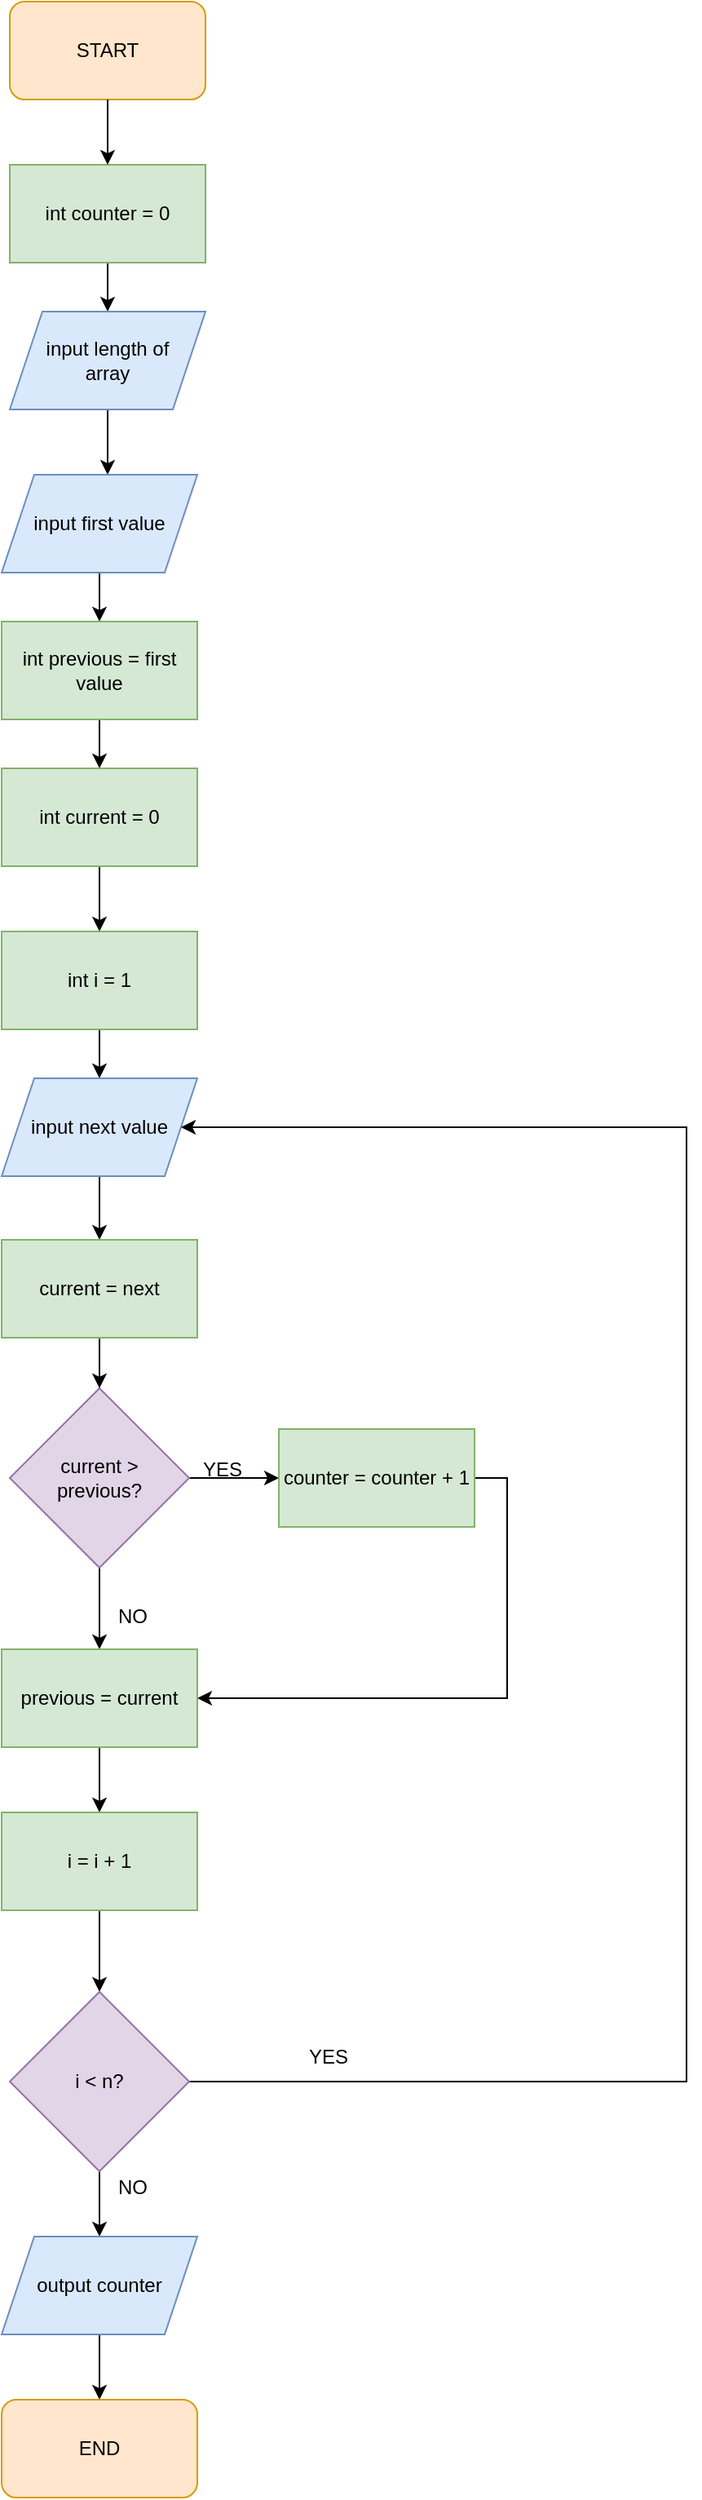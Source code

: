 <mxfile version="16.4.11" type="github">
  <diagram id="ToGKn4wB2g-JMnxjUB2v" name="Page-1">
    <mxGraphModel dx="1043" dy="3889" grid="1" gridSize="10" guides="1" tooltips="1" connect="1" arrows="1" fold="1" page="1" pageScale="1" pageWidth="1169" pageHeight="1654" math="0" shadow="0">
      <root>
        <mxCell id="0" />
        <mxCell id="1" parent="0" />
        <mxCell id="RAjBihORTzeau6g0JNHE-2" value="START" style="rounded=1;whiteSpace=wrap;html=1;fillColor=#ffe6cc;strokeColor=#d79b00;" vertex="1" parent="1">
          <mxGeometry x="525" y="-3240" width="120" height="60" as="geometry" />
        </mxCell>
        <mxCell id="RAjBihORTzeau6g0JNHE-8" style="edgeStyle=orthogonalEdgeStyle;rounded=0;orthogonalLoop=1;jettySize=auto;html=1;" edge="1" parent="1" source="RAjBihORTzeau6g0JNHE-3">
          <mxGeometry relative="1" as="geometry">
            <mxPoint x="585" y="-3050" as="targetPoint" />
          </mxGeometry>
        </mxCell>
        <mxCell id="RAjBihORTzeau6g0JNHE-3" value="int counter = 0" style="rounded=0;whiteSpace=wrap;html=1;fillColor=#d5e8d4;strokeColor=#82b366;" vertex="1" parent="1">
          <mxGeometry x="525" y="-3140" width="120" height="60" as="geometry" />
        </mxCell>
        <mxCell id="RAjBihORTzeau6g0JNHE-4" value="" style="endArrow=classic;html=1;rounded=0;exitX=0.5;exitY=1;exitDx=0;exitDy=0;entryX=0.5;entryY=0;entryDx=0;entryDy=0;" edge="1" parent="1" source="RAjBihORTzeau6g0JNHE-2" target="RAjBihORTzeau6g0JNHE-3">
          <mxGeometry width="50" height="50" relative="1" as="geometry">
            <mxPoint x="500" y="-3100" as="sourcePoint" />
            <mxPoint x="550" y="-3150" as="targetPoint" />
          </mxGeometry>
        </mxCell>
        <mxCell id="RAjBihORTzeau6g0JNHE-12" style="edgeStyle=orthogonalEdgeStyle;rounded=0;orthogonalLoop=1;jettySize=auto;html=1;exitX=0.5;exitY=1;exitDx=0;exitDy=0;" edge="1" parent="1" source="RAjBihORTzeau6g0JNHE-10">
          <mxGeometry relative="1" as="geometry">
            <mxPoint x="585" y="-2950" as="targetPoint" />
          </mxGeometry>
        </mxCell>
        <mxCell id="RAjBihORTzeau6g0JNHE-10" value="input length of &lt;br&gt;array" style="shape=parallelogram;perimeter=parallelogramPerimeter;whiteSpace=wrap;html=1;fixedSize=1;fillColor=#dae8fc;strokeColor=#6c8ebf;" vertex="1" parent="1">
          <mxGeometry x="525" y="-3050" width="120" height="60" as="geometry" />
        </mxCell>
        <mxCell id="RAjBihORTzeau6g0JNHE-17" style="edgeStyle=orthogonalEdgeStyle;rounded=0;orthogonalLoop=1;jettySize=auto;html=1;exitX=0.5;exitY=1;exitDx=0;exitDy=0;entryX=0.5;entryY=0;entryDx=0;entryDy=0;" edge="1" parent="1" source="RAjBihORTzeau6g0JNHE-13" target="RAjBihORTzeau6g0JNHE-14">
          <mxGeometry relative="1" as="geometry" />
        </mxCell>
        <mxCell id="RAjBihORTzeau6g0JNHE-13" value="input first value" style="shape=parallelogram;perimeter=parallelogramPerimeter;whiteSpace=wrap;html=1;fixedSize=1;fillColor=#dae8fc;strokeColor=#6c8ebf;" vertex="1" parent="1">
          <mxGeometry x="520" y="-2950" width="120" height="60" as="geometry" />
        </mxCell>
        <mxCell id="RAjBihORTzeau6g0JNHE-18" style="edgeStyle=orthogonalEdgeStyle;rounded=0;orthogonalLoop=1;jettySize=auto;html=1;exitX=0.5;exitY=1;exitDx=0;exitDy=0;entryX=0.5;entryY=0;entryDx=0;entryDy=0;" edge="1" parent="1" source="RAjBihORTzeau6g0JNHE-14" target="RAjBihORTzeau6g0JNHE-15">
          <mxGeometry relative="1" as="geometry" />
        </mxCell>
        <mxCell id="RAjBihORTzeau6g0JNHE-14" value="int previous = first value" style="rounded=0;whiteSpace=wrap;html=1;fillColor=#d5e8d4;strokeColor=#82b366;" vertex="1" parent="1">
          <mxGeometry x="520" y="-2860" width="120" height="60" as="geometry" />
        </mxCell>
        <mxCell id="RAjBihORTzeau6g0JNHE-19" style="edgeStyle=orthogonalEdgeStyle;rounded=0;orthogonalLoop=1;jettySize=auto;html=1;exitX=0.5;exitY=1;exitDx=0;exitDy=0;" edge="1" parent="1" source="RAjBihORTzeau6g0JNHE-15" target="RAjBihORTzeau6g0JNHE-16">
          <mxGeometry relative="1" as="geometry" />
        </mxCell>
        <mxCell id="RAjBihORTzeau6g0JNHE-15" value="int current = 0" style="rounded=0;whiteSpace=wrap;html=1;fillColor=#d5e8d4;strokeColor=#82b366;" vertex="1" parent="1">
          <mxGeometry x="520" y="-2770" width="120" height="60" as="geometry" />
        </mxCell>
        <mxCell id="RAjBihORTzeau6g0JNHE-23" style="edgeStyle=orthogonalEdgeStyle;rounded=0;orthogonalLoop=1;jettySize=auto;html=1;exitX=0.5;exitY=1;exitDx=0;exitDy=0;" edge="1" parent="1" source="RAjBihORTzeau6g0JNHE-16" target="RAjBihORTzeau6g0JNHE-21">
          <mxGeometry relative="1" as="geometry" />
        </mxCell>
        <mxCell id="RAjBihORTzeau6g0JNHE-16" value="int i = 1" style="rounded=0;whiteSpace=wrap;html=1;fillColor=#d5e8d4;strokeColor=#82b366;" vertex="1" parent="1">
          <mxGeometry x="520" y="-2670" width="120" height="60" as="geometry" />
        </mxCell>
        <mxCell id="RAjBihORTzeau6g0JNHE-27" style="edgeStyle=orthogonalEdgeStyle;rounded=0;orthogonalLoop=1;jettySize=auto;html=1;exitX=1;exitY=0.5;exitDx=0;exitDy=0;entryX=0;entryY=0.5;entryDx=0;entryDy=0;" edge="1" parent="1" source="RAjBihORTzeau6g0JNHE-20" target="RAjBihORTzeau6g0JNHE-26">
          <mxGeometry relative="1" as="geometry" />
        </mxCell>
        <mxCell id="RAjBihORTzeau6g0JNHE-31" style="edgeStyle=orthogonalEdgeStyle;rounded=0;orthogonalLoop=1;jettySize=auto;html=1;exitX=0.5;exitY=1;exitDx=0;exitDy=0;" edge="1" parent="1" source="RAjBihORTzeau6g0JNHE-20" target="RAjBihORTzeau6g0JNHE-29">
          <mxGeometry relative="1" as="geometry" />
        </mxCell>
        <mxCell id="RAjBihORTzeau6g0JNHE-20" value="current &amp;gt; &lt;br&gt;previous?" style="rhombus;whiteSpace=wrap;html=1;fillColor=#e1d5e7;strokeColor=#9673a6;" vertex="1" parent="1">
          <mxGeometry x="525" y="-2390" width="110" height="110" as="geometry" />
        </mxCell>
        <mxCell id="RAjBihORTzeau6g0JNHE-24" style="edgeStyle=orthogonalEdgeStyle;rounded=0;orthogonalLoop=1;jettySize=auto;html=1;exitX=0.5;exitY=1;exitDx=0;exitDy=0;" edge="1" parent="1" source="RAjBihORTzeau6g0JNHE-21" target="RAjBihORTzeau6g0JNHE-22">
          <mxGeometry relative="1" as="geometry" />
        </mxCell>
        <mxCell id="RAjBihORTzeau6g0JNHE-21" value="input next value" style="shape=parallelogram;perimeter=parallelogramPerimeter;whiteSpace=wrap;html=1;fixedSize=1;fillColor=#dae8fc;strokeColor=#6c8ebf;" vertex="1" parent="1">
          <mxGeometry x="520" y="-2580" width="120" height="60" as="geometry" />
        </mxCell>
        <mxCell id="RAjBihORTzeau6g0JNHE-25" style="edgeStyle=orthogonalEdgeStyle;rounded=0;orthogonalLoop=1;jettySize=auto;html=1;exitX=0.5;exitY=1;exitDx=0;exitDy=0;" edge="1" parent="1" source="RAjBihORTzeau6g0JNHE-22" target="RAjBihORTzeau6g0JNHE-20">
          <mxGeometry relative="1" as="geometry" />
        </mxCell>
        <mxCell id="RAjBihORTzeau6g0JNHE-22" value="current = next" style="rounded=0;whiteSpace=wrap;html=1;fillColor=#d5e8d4;strokeColor=#82b366;" vertex="1" parent="1">
          <mxGeometry x="520" y="-2481" width="120" height="60" as="geometry" />
        </mxCell>
        <mxCell id="RAjBihORTzeau6g0JNHE-34" style="edgeStyle=orthogonalEdgeStyle;rounded=0;orthogonalLoop=1;jettySize=auto;html=1;exitX=1;exitY=0.5;exitDx=0;exitDy=0;entryX=1;entryY=0.5;entryDx=0;entryDy=0;" edge="1" parent="1" source="RAjBihORTzeau6g0JNHE-26" target="RAjBihORTzeau6g0JNHE-29">
          <mxGeometry relative="1" as="geometry" />
        </mxCell>
        <mxCell id="RAjBihORTzeau6g0JNHE-26" value="counter = counter + 1" style="rounded=0;whiteSpace=wrap;html=1;fillColor=#d5e8d4;strokeColor=#82b366;" vertex="1" parent="1">
          <mxGeometry x="690" y="-2365" width="120" height="60" as="geometry" />
        </mxCell>
        <mxCell id="RAjBihORTzeau6g0JNHE-28" value="YES" style="text;html=1;align=center;verticalAlign=middle;resizable=0;points=[];autosize=1;strokeColor=none;fillColor=none;" vertex="1" parent="1">
          <mxGeometry x="635" y="-2350" width="40" height="20" as="geometry" />
        </mxCell>
        <mxCell id="RAjBihORTzeau6g0JNHE-32" style="edgeStyle=orthogonalEdgeStyle;rounded=0;orthogonalLoop=1;jettySize=auto;html=1;exitX=0.5;exitY=1;exitDx=0;exitDy=0;" edge="1" parent="1" source="RAjBihORTzeau6g0JNHE-29" target="RAjBihORTzeau6g0JNHE-30">
          <mxGeometry relative="1" as="geometry" />
        </mxCell>
        <mxCell id="RAjBihORTzeau6g0JNHE-29" value="previous = current" style="rounded=0;whiteSpace=wrap;html=1;fillColor=#d5e8d4;strokeColor=#82b366;" vertex="1" parent="1">
          <mxGeometry x="520" y="-2230" width="120" height="60" as="geometry" />
        </mxCell>
        <mxCell id="RAjBihORTzeau6g0JNHE-36" style="edgeStyle=orthogonalEdgeStyle;rounded=0;orthogonalLoop=1;jettySize=auto;html=1;exitX=0.5;exitY=1;exitDx=0;exitDy=0;entryX=0.5;entryY=0;entryDx=0;entryDy=0;" edge="1" parent="1" source="RAjBihORTzeau6g0JNHE-30" target="RAjBihORTzeau6g0JNHE-35">
          <mxGeometry relative="1" as="geometry" />
        </mxCell>
        <mxCell id="RAjBihORTzeau6g0JNHE-30" value="i = i + 1" style="rounded=0;whiteSpace=wrap;html=1;fillColor=#d5e8d4;strokeColor=#82b366;" vertex="1" parent="1">
          <mxGeometry x="520" y="-2130" width="120" height="60" as="geometry" />
        </mxCell>
        <mxCell id="RAjBihORTzeau6g0JNHE-33" value="NO" style="text;html=1;align=center;verticalAlign=middle;resizable=0;points=[];autosize=1;strokeColor=none;fillColor=none;" vertex="1" parent="1">
          <mxGeometry x="585" y="-2260" width="30" height="20" as="geometry" />
        </mxCell>
        <mxCell id="RAjBihORTzeau6g0JNHE-37" style="edgeStyle=orthogonalEdgeStyle;rounded=0;orthogonalLoop=1;jettySize=auto;html=1;exitX=1;exitY=0.5;exitDx=0;exitDy=0;entryX=1;entryY=0.5;entryDx=0;entryDy=0;" edge="1" parent="1" source="RAjBihORTzeau6g0JNHE-35" target="RAjBihORTzeau6g0JNHE-21">
          <mxGeometry relative="1" as="geometry">
            <Array as="points">
              <mxPoint x="940" y="-1965" />
              <mxPoint x="940" y="-2550" />
            </Array>
          </mxGeometry>
        </mxCell>
        <mxCell id="RAjBihORTzeau6g0JNHE-40" style="edgeStyle=orthogonalEdgeStyle;rounded=0;orthogonalLoop=1;jettySize=auto;html=1;exitX=0.5;exitY=1;exitDx=0;exitDy=0;" edge="1" parent="1" source="RAjBihORTzeau6g0JNHE-35" target="RAjBihORTzeau6g0JNHE-39">
          <mxGeometry relative="1" as="geometry" />
        </mxCell>
        <mxCell id="RAjBihORTzeau6g0JNHE-35" value="i &amp;lt; n?" style="rhombus;whiteSpace=wrap;html=1;fillColor=#e1d5e7;strokeColor=#9673a6;" vertex="1" parent="1">
          <mxGeometry x="525" y="-2020" width="110" height="110" as="geometry" />
        </mxCell>
        <mxCell id="RAjBihORTzeau6g0JNHE-38" value="YES" style="text;html=1;align=center;verticalAlign=middle;resizable=0;points=[];autosize=1;strokeColor=none;fillColor=none;" vertex="1" parent="1">
          <mxGeometry x="700" y="-1990" width="40" height="20" as="geometry" />
        </mxCell>
        <mxCell id="RAjBihORTzeau6g0JNHE-43" style="edgeStyle=orthogonalEdgeStyle;rounded=0;orthogonalLoop=1;jettySize=auto;html=1;exitX=0.5;exitY=1;exitDx=0;exitDy=0;" edge="1" parent="1" source="RAjBihORTzeau6g0JNHE-39" target="RAjBihORTzeau6g0JNHE-42">
          <mxGeometry relative="1" as="geometry" />
        </mxCell>
        <mxCell id="RAjBihORTzeau6g0JNHE-39" value="output counter" style="shape=parallelogram;perimeter=parallelogramPerimeter;whiteSpace=wrap;html=1;fixedSize=1;fillColor=#dae8fc;strokeColor=#6c8ebf;" vertex="1" parent="1">
          <mxGeometry x="520" y="-1870" width="120" height="60" as="geometry" />
        </mxCell>
        <mxCell id="RAjBihORTzeau6g0JNHE-41" value="NO" style="text;html=1;align=center;verticalAlign=middle;resizable=0;points=[];autosize=1;strokeColor=none;fillColor=none;" vertex="1" parent="1">
          <mxGeometry x="585" y="-1910" width="30" height="20" as="geometry" />
        </mxCell>
        <mxCell id="RAjBihORTzeau6g0JNHE-42" value="END" style="rounded=1;whiteSpace=wrap;html=1;fillColor=#ffe6cc;strokeColor=#d79b00;" vertex="1" parent="1">
          <mxGeometry x="520" y="-1770" width="120" height="60" as="geometry" />
        </mxCell>
      </root>
    </mxGraphModel>
  </diagram>
</mxfile>

